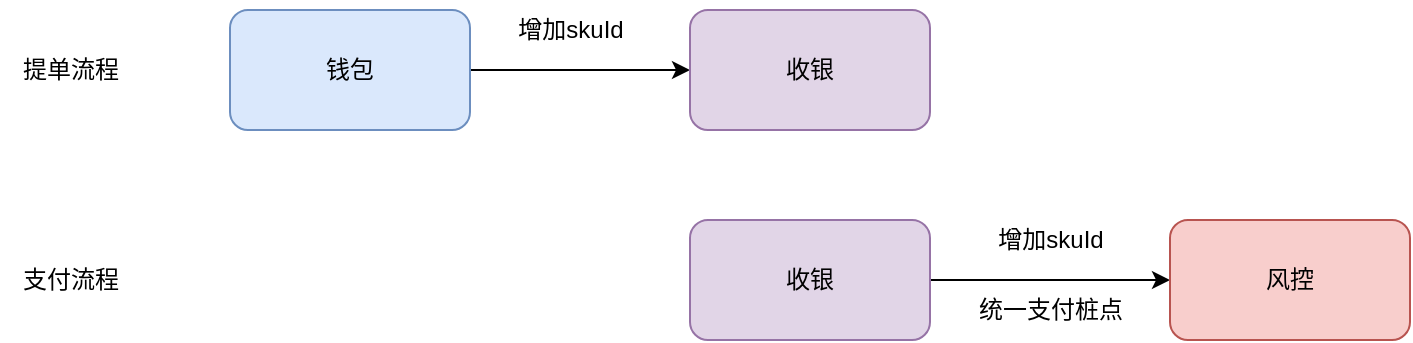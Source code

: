 <mxfile version="21.1.5" type="github">
  <diagram name="第 1 页" id="rcYSfFl20BpukkOVU363">
    <mxGraphModel dx="794" dy="516" grid="1" gridSize="10" guides="1" tooltips="1" connect="1" arrows="1" fold="1" page="1" pageScale="1" pageWidth="827" pageHeight="1169" math="0" shadow="0">
      <root>
        <mxCell id="0" />
        <mxCell id="1" parent="0" />
        <mxCell id="zBDEHltWaP5tJLXka34Q-3" value="" style="edgeStyle=orthogonalEdgeStyle;rounded=0;orthogonalLoop=1;jettySize=auto;html=1;" edge="1" parent="1" source="zBDEHltWaP5tJLXka34Q-1" target="zBDEHltWaP5tJLXka34Q-2">
          <mxGeometry relative="1" as="geometry" />
        </mxCell>
        <mxCell id="zBDEHltWaP5tJLXka34Q-1" value="钱包" style="rounded=1;whiteSpace=wrap;html=1;fillColor=#dae8fc;strokeColor=#6c8ebf;" vertex="1" parent="1">
          <mxGeometry x="160" y="170" width="120" height="60" as="geometry" />
        </mxCell>
        <mxCell id="zBDEHltWaP5tJLXka34Q-2" value="收银" style="whiteSpace=wrap;html=1;rounded=1;fillColor=#e1d5e7;strokeColor=#9673a6;" vertex="1" parent="1">
          <mxGeometry x="390" y="170" width="120" height="60" as="geometry" />
        </mxCell>
        <mxCell id="zBDEHltWaP5tJLXka34Q-4" value="提单流程" style="text;html=1;align=center;verticalAlign=middle;resizable=0;points=[];autosize=1;strokeColor=none;fillColor=none;" vertex="1" parent="1">
          <mxGeometry x="45" y="185" width="70" height="30" as="geometry" />
        </mxCell>
        <mxCell id="zBDEHltWaP5tJLXka34Q-5" value="增加skuId" style="text;html=1;align=center;verticalAlign=middle;resizable=0;points=[];autosize=1;strokeColor=none;fillColor=none;" vertex="1" parent="1">
          <mxGeometry x="290" y="165" width="80" height="30" as="geometry" />
        </mxCell>
        <mxCell id="zBDEHltWaP5tJLXka34Q-6" value="支付流程" style="text;html=1;align=center;verticalAlign=middle;resizable=0;points=[];autosize=1;strokeColor=none;fillColor=none;" vertex="1" parent="1">
          <mxGeometry x="45" y="290" width="70" height="30" as="geometry" />
        </mxCell>
        <mxCell id="zBDEHltWaP5tJLXka34Q-9" style="edgeStyle=orthogonalEdgeStyle;rounded=0;orthogonalLoop=1;jettySize=auto;html=1;entryX=0;entryY=0.5;entryDx=0;entryDy=0;" edge="1" parent="1" source="zBDEHltWaP5tJLXka34Q-7" target="zBDEHltWaP5tJLXka34Q-8">
          <mxGeometry relative="1" as="geometry" />
        </mxCell>
        <mxCell id="zBDEHltWaP5tJLXka34Q-7" value="收银" style="whiteSpace=wrap;html=1;rounded=1;fillColor=#e1d5e7;strokeColor=#9673a6;" vertex="1" parent="1">
          <mxGeometry x="390" y="275" width="120" height="60" as="geometry" />
        </mxCell>
        <mxCell id="zBDEHltWaP5tJLXka34Q-8" value="风控" style="whiteSpace=wrap;html=1;rounded=1;fillColor=#f8cecc;strokeColor=#b85450;" vertex="1" parent="1">
          <mxGeometry x="630" y="275" width="120" height="60" as="geometry" />
        </mxCell>
        <mxCell id="zBDEHltWaP5tJLXka34Q-10" value="增加skuId" style="text;html=1;align=center;verticalAlign=middle;resizable=0;points=[];autosize=1;strokeColor=none;fillColor=none;" vertex="1" parent="1">
          <mxGeometry x="530" y="270" width="80" height="30" as="geometry" />
        </mxCell>
        <mxCell id="zBDEHltWaP5tJLXka34Q-11" value="统一支付桩点" style="text;html=1;align=center;verticalAlign=middle;resizable=0;points=[];autosize=1;strokeColor=none;fillColor=none;" vertex="1" parent="1">
          <mxGeometry x="520" y="305" width="100" height="30" as="geometry" />
        </mxCell>
      </root>
    </mxGraphModel>
  </diagram>
</mxfile>
